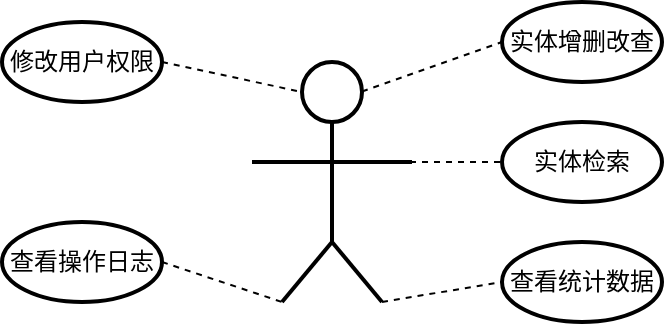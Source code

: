<mxfile version="26.1.1">
  <diagram name="第 1 页" id="ZD3tVh1jQbMSXzH8UUKj">
    <mxGraphModel dx="486" dy="276" grid="1" gridSize="10" guides="1" tooltips="1" connect="1" arrows="1" fold="1" page="1" pageScale="1" pageWidth="827" pageHeight="1169" math="0" shadow="0">
      <root>
        <mxCell id="0" />
        <mxCell id="1" parent="0" />
        <mxCell id="G3Z2T1PP6QUM5RSpjgbP-2" value="" style="ellipse;whiteSpace=wrap;html=1;aspect=fixed;strokeWidth=2;" vertex="1" parent="1">
          <mxGeometry x="300" y="170" width="30" height="30" as="geometry" />
        </mxCell>
        <mxCell id="G3Z2T1PP6QUM5RSpjgbP-3" value="" style="endArrow=none;html=1;rounded=0;strokeWidth=2;" edge="1" parent="1">
          <mxGeometry width="50" height="50" relative="1" as="geometry">
            <mxPoint x="275" y="220" as="sourcePoint" />
            <mxPoint x="355" y="220" as="targetPoint" />
          </mxGeometry>
        </mxCell>
        <mxCell id="G3Z2T1PP6QUM5RSpjgbP-4" value="" style="endArrow=none;html=1;rounded=0;exitX=0.5;exitY=1;exitDx=0;exitDy=0;strokeWidth=2;" edge="1" parent="1" source="G3Z2T1PP6QUM5RSpjgbP-2">
          <mxGeometry width="50" height="50" relative="1" as="geometry">
            <mxPoint x="190" y="290" as="sourcePoint" />
            <mxPoint x="315" y="260" as="targetPoint" />
          </mxGeometry>
        </mxCell>
        <mxCell id="G3Z2T1PP6QUM5RSpjgbP-5" value="" style="endArrow=none;html=1;rounded=0;strokeWidth=2;" edge="1" parent="1">
          <mxGeometry width="50" height="50" relative="1" as="geometry">
            <mxPoint x="315" y="260" as="sourcePoint" />
            <mxPoint x="290" y="290" as="targetPoint" />
          </mxGeometry>
        </mxCell>
        <mxCell id="G3Z2T1PP6QUM5RSpjgbP-6" value="" style="endArrow=none;html=1;rounded=0;strokeWidth=2;" edge="1" parent="1">
          <mxGeometry width="50" height="50" relative="1" as="geometry">
            <mxPoint x="315" y="260" as="sourcePoint" />
            <mxPoint x="340" y="290" as="targetPoint" />
          </mxGeometry>
        </mxCell>
        <mxCell id="G3Z2T1PP6QUM5RSpjgbP-7" value="实体增删改查" style="ellipse;whiteSpace=wrap;html=1;strokeWidth=2;" vertex="1" parent="1">
          <mxGeometry x="400" y="140" width="80" height="40" as="geometry" />
        </mxCell>
        <mxCell id="G3Z2T1PP6QUM5RSpjgbP-8" value="实体检索" style="ellipse;whiteSpace=wrap;html=1;strokeWidth=2;" vertex="1" parent="1">
          <mxGeometry x="400" y="200" width="80" height="40" as="geometry" />
        </mxCell>
        <mxCell id="G3Z2T1PP6QUM5RSpjgbP-9" value="查看统计数据" style="ellipse;whiteSpace=wrap;html=1;strokeWidth=2;" vertex="1" parent="1">
          <mxGeometry x="400" y="260" width="80" height="40" as="geometry" />
        </mxCell>
        <mxCell id="G3Z2T1PP6QUM5RSpjgbP-10" value="查看操作日志" style="ellipse;whiteSpace=wrap;html=1;strokeWidth=2;" vertex="1" parent="1">
          <mxGeometry x="150" y="250" width="80" height="40" as="geometry" />
        </mxCell>
        <mxCell id="G3Z2T1PP6QUM5RSpjgbP-11" value="修改用户权限" style="ellipse;whiteSpace=wrap;html=1;strokeWidth=2;" vertex="1" parent="1">
          <mxGeometry x="150" y="150" width="80" height="40" as="geometry" />
        </mxCell>
        <mxCell id="G3Z2T1PP6QUM5RSpjgbP-12" value="" style="endArrow=none;html=1;rounded=0;strokeWidth=1;exitX=1;exitY=0.5;exitDx=0;exitDy=0;dashed=1;" edge="1" parent="1" source="G3Z2T1PP6QUM5RSpjgbP-10">
          <mxGeometry width="50" height="50" relative="1" as="geometry">
            <mxPoint x="240" y="280" as="sourcePoint" />
            <mxPoint x="290" y="290" as="targetPoint" />
          </mxGeometry>
        </mxCell>
        <mxCell id="G3Z2T1PP6QUM5RSpjgbP-13" value="" style="endArrow=none;html=1;rounded=0;strokeWidth=1;dashed=1;entryX=0;entryY=0.5;entryDx=0;entryDy=0;" edge="1" parent="1" target="G3Z2T1PP6QUM5RSpjgbP-9">
          <mxGeometry width="50" height="50" relative="1" as="geometry">
            <mxPoint x="340" y="290" as="sourcePoint" />
            <mxPoint x="430" y="330" as="targetPoint" />
          </mxGeometry>
        </mxCell>
        <mxCell id="G3Z2T1PP6QUM5RSpjgbP-14" value="" style="endArrow=none;html=1;rounded=0;strokeWidth=1;dashed=1;entryX=0;entryY=0.5;entryDx=0;entryDy=0;" edge="1" parent="1" target="G3Z2T1PP6QUM5RSpjgbP-8">
          <mxGeometry width="50" height="50" relative="1" as="geometry">
            <mxPoint x="354" y="220" as="sourcePoint" />
            <mxPoint x="414" y="240" as="targetPoint" />
          </mxGeometry>
        </mxCell>
        <mxCell id="G3Z2T1PP6QUM5RSpjgbP-15" value="" style="endArrow=none;html=1;rounded=0;strokeWidth=1;dashed=1;entryX=0;entryY=0.5;entryDx=0;entryDy=0;" edge="1" parent="1" target="G3Z2T1PP6QUM5RSpjgbP-7">
          <mxGeometry width="50" height="50" relative="1" as="geometry">
            <mxPoint x="330" y="184.73" as="sourcePoint" />
            <mxPoint x="376" y="184.73" as="targetPoint" />
          </mxGeometry>
        </mxCell>
        <mxCell id="G3Z2T1PP6QUM5RSpjgbP-16" value="" style="endArrow=none;html=1;rounded=0;strokeWidth=1;dashed=1;entryX=0;entryY=0.5;entryDx=0;entryDy=0;exitX=1;exitY=0.5;exitDx=0;exitDy=0;" edge="1" parent="1" source="G3Z2T1PP6QUM5RSpjgbP-11" target="G3Z2T1PP6QUM5RSpjgbP-2">
          <mxGeometry width="50" height="50" relative="1" as="geometry">
            <mxPoint x="340" y="194.73" as="sourcePoint" />
            <mxPoint x="410" y="170" as="targetPoint" />
          </mxGeometry>
        </mxCell>
      </root>
    </mxGraphModel>
  </diagram>
</mxfile>

